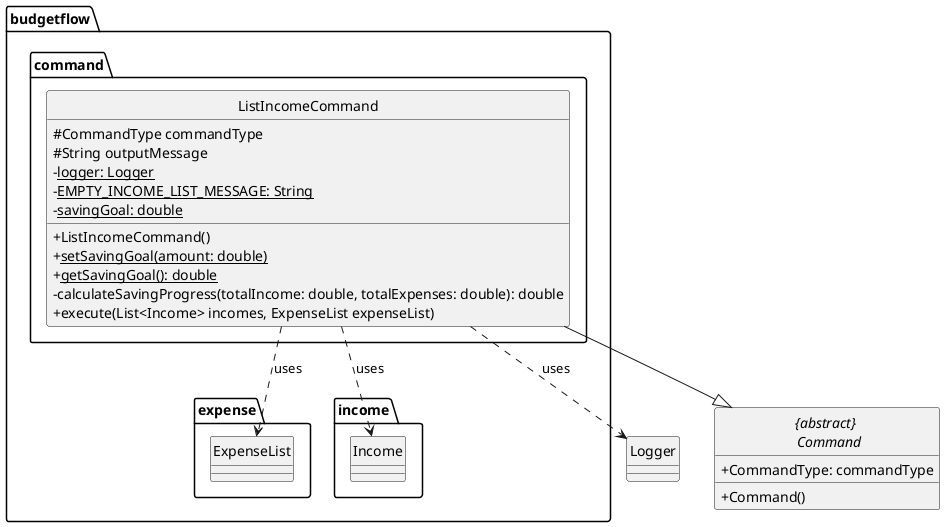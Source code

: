 @startuml
hide circle
skinparam classAttributeIconSize 0

package budgetflow.command {
    class ListIncomeCommand {
        # CommandType commandType
        # String outputMessage
        - <u>logger: Logger</u>
        - <u>EMPTY_INCOME_LIST_MESSAGE: String</u>
        - <u>savingGoal: double</u>
        + ListIncomeCommand()
        + <u>setSavingGoal(amount: double)</u>
        + <u>getSavingGoal(): double</u>
        - calculateSavingProgress(totalIncome: double, totalExpenses: double): double
        + execute(List<Income> incomes, ExpenseList expenseList)
    }
}

package budgetflow.expense {
    class ExpenseList
}

package budgetflow.income {
    class Income
}

class Logger

abstract class "{abstract} \n Command" {
    + CommandType: commandType
    + Command()
}

ListIncomeCommand --|> "{abstract} \n Command"
ListIncomeCommand ..> Income : uses
ListIncomeCommand ..> ExpenseList : uses
ListIncomeCommand ..> Logger : uses
@enduml